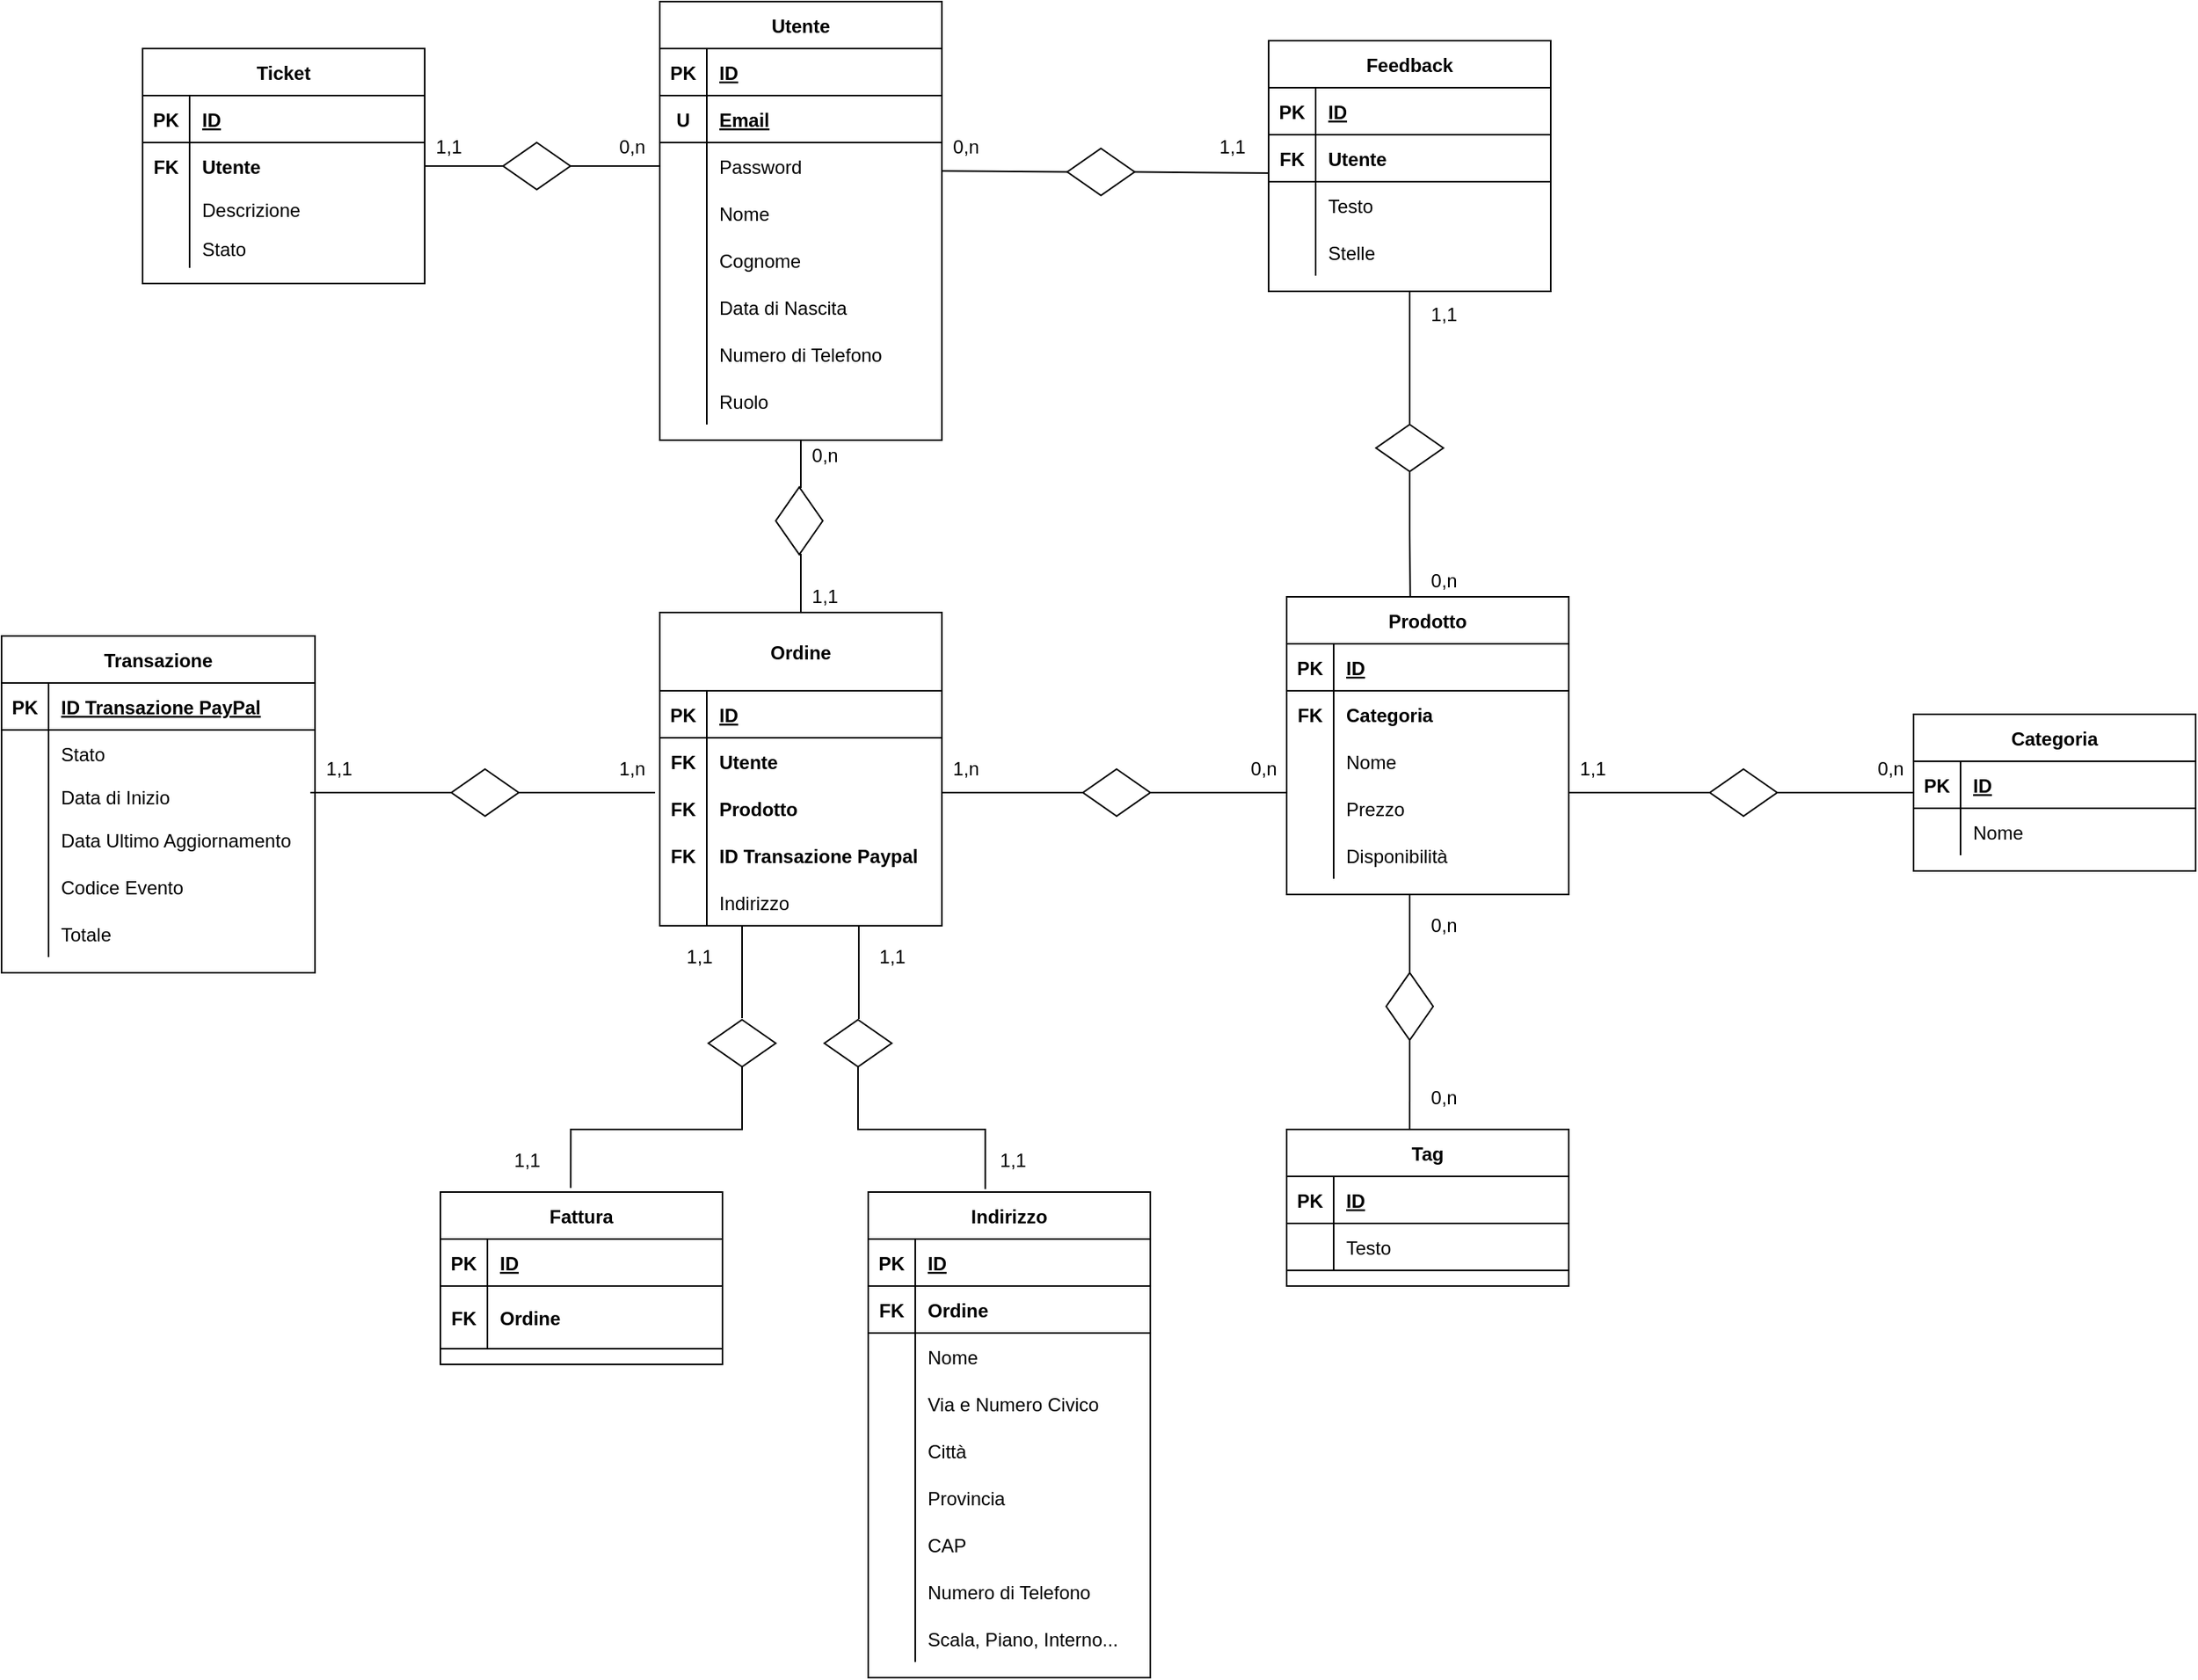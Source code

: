 <mxfile version="13.10.4" type="device"><diagram id="vzPRWonFVsMnM_7ubb4g" name="Page-1"><mxGraphModel dx="1221" dy="654" grid="1" gridSize="10" guides="1" tooltips="1" connect="1" arrows="1" fold="1" page="1" pageScale="1" pageWidth="2339" pageHeight="3300" math="0" shadow="0"><root><mxCell id="0"/><mxCell id="1" parent="0"/><mxCell id="x9i7531fwX0MDDBLcsnV-10" value="Utente" style="shape=table;startSize=30;container=1;collapsible=1;childLayout=tableLayout;fixedRows=1;rowLines=0;fontStyle=1;align=center;resizeLast=1;" vertex="1" parent="1"><mxGeometry x="830" y="40" width="180" height="280" as="geometry"/></mxCell><mxCell id="x9i7531fwX0MDDBLcsnV-11" value="" style="shape=partialRectangle;collapsible=0;dropTarget=0;pointerEvents=0;fillColor=none;top=0;left=0;bottom=1;right=0;points=[[0,0.5],[1,0.5]];portConstraint=eastwest;" vertex="1" parent="x9i7531fwX0MDDBLcsnV-10"><mxGeometry y="30" width="180" height="30" as="geometry"/></mxCell><mxCell id="x9i7531fwX0MDDBLcsnV-12" value="PK" style="shape=partialRectangle;connectable=0;fillColor=none;top=0;left=0;bottom=0;right=0;fontStyle=1;overflow=hidden;" vertex="1" parent="x9i7531fwX0MDDBLcsnV-11"><mxGeometry width="30" height="30" as="geometry"/></mxCell><mxCell id="x9i7531fwX0MDDBLcsnV-13" value="ID" style="shape=partialRectangle;connectable=0;fillColor=none;top=0;left=0;bottom=0;right=0;align=left;spacingLeft=6;fontStyle=5;overflow=hidden;" vertex="1" parent="x9i7531fwX0MDDBLcsnV-11"><mxGeometry x="30" width="150" height="30" as="geometry"/></mxCell><mxCell id="x9i7531fwX0MDDBLcsnV-51" value="" style="shape=partialRectangle;collapsible=0;dropTarget=0;pointerEvents=0;fillColor=none;top=0;left=0;bottom=1;right=0;points=[[0,0.5],[1,0.5]];portConstraint=eastwest;" vertex="1" parent="x9i7531fwX0MDDBLcsnV-10"><mxGeometry y="60" width="180" height="30" as="geometry"/></mxCell><mxCell id="x9i7531fwX0MDDBLcsnV-52" value="U" style="shape=partialRectangle;connectable=0;fillColor=none;top=0;left=0;bottom=0;right=0;fontStyle=1;overflow=hidden;" vertex="1" parent="x9i7531fwX0MDDBLcsnV-51"><mxGeometry width="30" height="30" as="geometry"/></mxCell><mxCell id="x9i7531fwX0MDDBLcsnV-53" value="Email" style="shape=partialRectangle;connectable=0;fillColor=none;top=0;left=0;bottom=0;right=0;align=left;spacingLeft=6;fontStyle=5;overflow=hidden;" vertex="1" parent="x9i7531fwX0MDDBLcsnV-51"><mxGeometry x="30" width="150" height="30" as="geometry"/></mxCell><mxCell id="x9i7531fwX0MDDBLcsnV-14" value="" style="shape=partialRectangle;collapsible=0;dropTarget=0;pointerEvents=0;fillColor=none;top=0;left=0;bottom=0;right=0;points=[[0,0.5],[1,0.5]];portConstraint=eastwest;" vertex="1" parent="x9i7531fwX0MDDBLcsnV-10"><mxGeometry y="90" width="180" height="30" as="geometry"/></mxCell><mxCell id="x9i7531fwX0MDDBLcsnV-15" value="" style="shape=partialRectangle;connectable=0;fillColor=none;top=0;left=0;bottom=0;right=0;editable=1;overflow=hidden;" vertex="1" parent="x9i7531fwX0MDDBLcsnV-14"><mxGeometry width="30" height="30" as="geometry"/></mxCell><mxCell id="x9i7531fwX0MDDBLcsnV-16" value="Password" style="shape=partialRectangle;connectable=0;fillColor=none;top=0;left=0;bottom=0;right=0;align=left;spacingLeft=6;overflow=hidden;" vertex="1" parent="x9i7531fwX0MDDBLcsnV-14"><mxGeometry x="30" width="150" height="30" as="geometry"/></mxCell><mxCell id="x9i7531fwX0MDDBLcsnV-20" value="" style="shape=partialRectangle;collapsible=0;dropTarget=0;pointerEvents=0;fillColor=none;top=0;left=0;bottom=0;right=0;points=[[0,0.5],[1,0.5]];portConstraint=eastwest;" vertex="1" parent="x9i7531fwX0MDDBLcsnV-10"><mxGeometry y="120" width="180" height="30" as="geometry"/></mxCell><mxCell id="x9i7531fwX0MDDBLcsnV-21" value="" style="shape=partialRectangle;connectable=0;fillColor=none;top=0;left=0;bottom=0;right=0;editable=1;overflow=hidden;" vertex="1" parent="x9i7531fwX0MDDBLcsnV-20"><mxGeometry width="30" height="30" as="geometry"/></mxCell><mxCell id="x9i7531fwX0MDDBLcsnV-22" value="Nome" style="shape=partialRectangle;connectable=0;fillColor=none;top=0;left=0;bottom=0;right=0;align=left;spacingLeft=6;overflow=hidden;" vertex="1" parent="x9i7531fwX0MDDBLcsnV-20"><mxGeometry x="30" width="150" height="30" as="geometry"/></mxCell><mxCell id="x9i7531fwX0MDDBLcsnV-26" value="" style="shape=partialRectangle;collapsible=0;dropTarget=0;pointerEvents=0;fillColor=none;top=0;left=0;bottom=0;right=0;points=[[0,0.5],[1,0.5]];portConstraint=eastwest;" vertex="1" parent="x9i7531fwX0MDDBLcsnV-10"><mxGeometry y="150" width="180" height="30" as="geometry"/></mxCell><mxCell id="x9i7531fwX0MDDBLcsnV-27" value="" style="shape=partialRectangle;connectable=0;fillColor=none;top=0;left=0;bottom=0;right=0;editable=1;overflow=hidden;" vertex="1" parent="x9i7531fwX0MDDBLcsnV-26"><mxGeometry width="30" height="30" as="geometry"/></mxCell><mxCell id="x9i7531fwX0MDDBLcsnV-28" value="Cognome" style="shape=partialRectangle;connectable=0;fillColor=none;top=0;left=0;bottom=0;right=0;align=left;spacingLeft=6;overflow=hidden;" vertex="1" parent="x9i7531fwX0MDDBLcsnV-26"><mxGeometry x="30" width="150" height="30" as="geometry"/></mxCell><mxCell id="x9i7531fwX0MDDBLcsnV-29" value="" style="shape=partialRectangle;collapsible=0;dropTarget=0;pointerEvents=0;fillColor=none;top=0;left=0;bottom=0;right=0;points=[[0,0.5],[1,0.5]];portConstraint=eastwest;" vertex="1" parent="x9i7531fwX0MDDBLcsnV-10"><mxGeometry y="180" width="180" height="30" as="geometry"/></mxCell><mxCell id="x9i7531fwX0MDDBLcsnV-30" value="" style="shape=partialRectangle;connectable=0;fillColor=none;top=0;left=0;bottom=0;right=0;editable=1;overflow=hidden;" vertex="1" parent="x9i7531fwX0MDDBLcsnV-29"><mxGeometry width="30" height="30" as="geometry"/></mxCell><mxCell id="x9i7531fwX0MDDBLcsnV-31" value="Data di Nascita" style="shape=partialRectangle;connectable=0;fillColor=none;top=0;left=0;bottom=0;right=0;align=left;spacingLeft=6;overflow=hidden;" vertex="1" parent="x9i7531fwX0MDDBLcsnV-29"><mxGeometry x="30" width="150" height="30" as="geometry"/></mxCell><mxCell id="x9i7531fwX0MDDBLcsnV-32" value="" style="shape=partialRectangle;collapsible=0;dropTarget=0;pointerEvents=0;fillColor=none;top=0;left=0;bottom=0;right=0;points=[[0,0.5],[1,0.5]];portConstraint=eastwest;" vertex="1" parent="x9i7531fwX0MDDBLcsnV-10"><mxGeometry y="210" width="180" height="30" as="geometry"/></mxCell><mxCell id="x9i7531fwX0MDDBLcsnV-33" value="" style="shape=partialRectangle;connectable=0;fillColor=none;top=0;left=0;bottom=0;right=0;editable=1;overflow=hidden;" vertex="1" parent="x9i7531fwX0MDDBLcsnV-32"><mxGeometry width="30" height="30" as="geometry"/></mxCell><mxCell id="x9i7531fwX0MDDBLcsnV-34" value="Numero di Telefono" style="shape=partialRectangle;connectable=0;fillColor=none;top=0;left=0;bottom=0;right=0;align=left;spacingLeft=6;overflow=hidden;" vertex="1" parent="x9i7531fwX0MDDBLcsnV-32"><mxGeometry x="30" width="150" height="30" as="geometry"/></mxCell><mxCell id="x9i7531fwX0MDDBLcsnV-301" value="" style="shape=partialRectangle;collapsible=0;dropTarget=0;pointerEvents=0;fillColor=none;top=0;left=0;bottom=0;right=0;points=[[0,0.5],[1,0.5]];portConstraint=eastwest;" vertex="1" parent="x9i7531fwX0MDDBLcsnV-10"><mxGeometry y="240" width="180" height="30" as="geometry"/></mxCell><mxCell id="x9i7531fwX0MDDBLcsnV-302" value="" style="shape=partialRectangle;connectable=0;fillColor=none;top=0;left=0;bottom=0;right=0;editable=1;overflow=hidden;" vertex="1" parent="x9i7531fwX0MDDBLcsnV-301"><mxGeometry width="30" height="30" as="geometry"/></mxCell><mxCell id="x9i7531fwX0MDDBLcsnV-303" value="Ruolo" style="shape=partialRectangle;connectable=0;fillColor=none;top=0;left=0;bottom=0;right=0;align=left;spacingLeft=6;overflow=hidden;" vertex="1" parent="x9i7531fwX0MDDBLcsnV-301"><mxGeometry x="30" width="150" height="30" as="geometry"/></mxCell><mxCell id="x9i7531fwX0MDDBLcsnV-35" value="Indirizzo" style="shape=table;startSize=30;container=1;collapsible=1;childLayout=tableLayout;fixedRows=1;rowLines=0;fontStyle=1;align=center;resizeLast=1;" vertex="1" parent="1"><mxGeometry x="963" y="800" width="180" height="310" as="geometry"/></mxCell><mxCell id="x9i7531fwX0MDDBLcsnV-36" value="" style="shape=partialRectangle;collapsible=0;dropTarget=0;pointerEvents=0;fillColor=none;top=0;left=0;bottom=1;right=0;points=[[0,0.5],[1,0.5]];portConstraint=eastwest;" vertex="1" parent="x9i7531fwX0MDDBLcsnV-35"><mxGeometry y="30" width="180" height="30" as="geometry"/></mxCell><mxCell id="x9i7531fwX0MDDBLcsnV-37" value="PK" style="shape=partialRectangle;connectable=0;fillColor=none;top=0;left=0;bottom=0;right=0;fontStyle=1;overflow=hidden;" vertex="1" parent="x9i7531fwX0MDDBLcsnV-36"><mxGeometry width="30" height="30" as="geometry"/></mxCell><mxCell id="x9i7531fwX0MDDBLcsnV-38" value="ID" style="shape=partialRectangle;connectable=0;fillColor=none;top=0;left=0;bottom=0;right=0;align=left;spacingLeft=6;fontStyle=5;overflow=hidden;" vertex="1" parent="x9i7531fwX0MDDBLcsnV-36"><mxGeometry x="30" width="150" height="30" as="geometry"/></mxCell><mxCell id="x9i7531fwX0MDDBLcsnV-232" value="" style="shape=partialRectangle;collapsible=0;dropTarget=0;pointerEvents=0;fillColor=none;top=0;left=0;bottom=1;right=0;points=[[0,0.5],[1,0.5]];portConstraint=eastwest;" vertex="1" parent="x9i7531fwX0MDDBLcsnV-35"><mxGeometry y="60" width="180" height="30" as="geometry"/></mxCell><mxCell id="x9i7531fwX0MDDBLcsnV-233" value="FK" style="shape=partialRectangle;connectable=0;fillColor=none;top=0;left=0;bottom=0;right=0;fontStyle=1;overflow=hidden;" vertex="1" parent="x9i7531fwX0MDDBLcsnV-232"><mxGeometry width="30" height="30" as="geometry"/></mxCell><mxCell id="x9i7531fwX0MDDBLcsnV-234" value="Ordine" style="shape=partialRectangle;connectable=0;fillColor=none;top=0;left=0;bottom=0;right=0;align=left;spacingLeft=6;fontStyle=1;overflow=hidden;" vertex="1" parent="x9i7531fwX0MDDBLcsnV-232"><mxGeometry x="30" width="150" height="30" as="geometry"/></mxCell><mxCell id="x9i7531fwX0MDDBLcsnV-39" value="" style="shape=partialRectangle;collapsible=0;dropTarget=0;pointerEvents=0;fillColor=none;top=0;left=0;bottom=0;right=0;points=[[0,0.5],[1,0.5]];portConstraint=eastwest;" vertex="1" parent="x9i7531fwX0MDDBLcsnV-35"><mxGeometry y="90" width="180" height="30" as="geometry"/></mxCell><mxCell id="x9i7531fwX0MDDBLcsnV-40" value="" style="shape=partialRectangle;connectable=0;fillColor=none;top=0;left=0;bottom=0;right=0;editable=1;overflow=hidden;" vertex="1" parent="x9i7531fwX0MDDBLcsnV-39"><mxGeometry width="30" height="30" as="geometry"/></mxCell><mxCell id="x9i7531fwX0MDDBLcsnV-41" value="Nome" style="shape=partialRectangle;connectable=0;fillColor=none;top=0;left=0;bottom=0;right=0;align=left;spacingLeft=6;overflow=hidden;" vertex="1" parent="x9i7531fwX0MDDBLcsnV-39"><mxGeometry x="30" width="150" height="30" as="geometry"/></mxCell><mxCell id="x9i7531fwX0MDDBLcsnV-42" value="" style="shape=partialRectangle;collapsible=0;dropTarget=0;pointerEvents=0;fillColor=none;top=0;left=0;bottom=0;right=0;points=[[0,0.5],[1,0.5]];portConstraint=eastwest;" vertex="1" parent="x9i7531fwX0MDDBLcsnV-35"><mxGeometry y="120" width="180" height="30" as="geometry"/></mxCell><mxCell id="x9i7531fwX0MDDBLcsnV-43" value="" style="shape=partialRectangle;connectable=0;fillColor=none;top=0;left=0;bottom=0;right=0;editable=1;overflow=hidden;" vertex="1" parent="x9i7531fwX0MDDBLcsnV-42"><mxGeometry width="30" height="30" as="geometry"/></mxCell><mxCell id="x9i7531fwX0MDDBLcsnV-44" value="Via e Numero Civico" style="shape=partialRectangle;connectable=0;fillColor=none;top=0;left=0;bottom=0;right=0;align=left;spacingLeft=6;overflow=hidden;" vertex="1" parent="x9i7531fwX0MDDBLcsnV-42"><mxGeometry x="30" width="150" height="30" as="geometry"/></mxCell><mxCell id="x9i7531fwX0MDDBLcsnV-45" value="" style="shape=partialRectangle;collapsible=0;dropTarget=0;pointerEvents=0;fillColor=none;top=0;left=0;bottom=0;right=0;points=[[0,0.5],[1,0.5]];portConstraint=eastwest;" vertex="1" parent="x9i7531fwX0MDDBLcsnV-35"><mxGeometry y="150" width="180" height="30" as="geometry"/></mxCell><mxCell id="x9i7531fwX0MDDBLcsnV-46" value="" style="shape=partialRectangle;connectable=0;fillColor=none;top=0;left=0;bottom=0;right=0;editable=1;overflow=hidden;" vertex="1" parent="x9i7531fwX0MDDBLcsnV-45"><mxGeometry width="30" height="30" as="geometry"/></mxCell><mxCell id="x9i7531fwX0MDDBLcsnV-47" value="Città" style="shape=partialRectangle;connectable=0;fillColor=none;top=0;left=0;bottom=0;right=0;align=left;spacingLeft=6;overflow=hidden;" vertex="1" parent="x9i7531fwX0MDDBLcsnV-45"><mxGeometry x="30" width="150" height="30" as="geometry"/></mxCell><mxCell id="x9i7531fwX0MDDBLcsnV-54" value="" style="shape=partialRectangle;collapsible=0;dropTarget=0;pointerEvents=0;fillColor=none;top=0;left=0;bottom=0;right=0;points=[[0,0.5],[1,0.5]];portConstraint=eastwest;" vertex="1" parent="x9i7531fwX0MDDBLcsnV-35"><mxGeometry y="180" width="180" height="30" as="geometry"/></mxCell><mxCell id="x9i7531fwX0MDDBLcsnV-55" value="" style="shape=partialRectangle;connectable=0;fillColor=none;top=0;left=0;bottom=0;right=0;editable=1;overflow=hidden;" vertex="1" parent="x9i7531fwX0MDDBLcsnV-54"><mxGeometry width="30" height="30" as="geometry"/></mxCell><mxCell id="x9i7531fwX0MDDBLcsnV-56" value="Provincia" style="shape=partialRectangle;connectable=0;fillColor=none;top=0;left=0;bottom=0;right=0;align=left;spacingLeft=6;overflow=hidden;" vertex="1" parent="x9i7531fwX0MDDBLcsnV-54"><mxGeometry x="30" width="150" height="30" as="geometry"/></mxCell><mxCell id="x9i7531fwX0MDDBLcsnV-57" value="" style="shape=partialRectangle;collapsible=0;dropTarget=0;pointerEvents=0;fillColor=none;top=0;left=0;bottom=0;right=0;points=[[0,0.5],[1,0.5]];portConstraint=eastwest;" vertex="1" parent="x9i7531fwX0MDDBLcsnV-35"><mxGeometry y="210" width="180" height="30" as="geometry"/></mxCell><mxCell id="x9i7531fwX0MDDBLcsnV-58" value="" style="shape=partialRectangle;connectable=0;fillColor=none;top=0;left=0;bottom=0;right=0;editable=1;overflow=hidden;" vertex="1" parent="x9i7531fwX0MDDBLcsnV-57"><mxGeometry width="30" height="30" as="geometry"/></mxCell><mxCell id="x9i7531fwX0MDDBLcsnV-59" value="CAP" style="shape=partialRectangle;connectable=0;fillColor=none;top=0;left=0;bottom=0;right=0;align=left;spacingLeft=6;overflow=hidden;" vertex="1" parent="x9i7531fwX0MDDBLcsnV-57"><mxGeometry x="30" width="150" height="30" as="geometry"/></mxCell><mxCell id="x9i7531fwX0MDDBLcsnV-60" value="" style="shape=partialRectangle;collapsible=0;dropTarget=0;pointerEvents=0;fillColor=none;top=0;left=0;bottom=0;right=0;points=[[0,0.5],[1,0.5]];portConstraint=eastwest;" vertex="1" parent="x9i7531fwX0MDDBLcsnV-35"><mxGeometry y="240" width="180" height="30" as="geometry"/></mxCell><mxCell id="x9i7531fwX0MDDBLcsnV-61" value="" style="shape=partialRectangle;connectable=0;fillColor=none;top=0;left=0;bottom=0;right=0;editable=1;overflow=hidden;" vertex="1" parent="x9i7531fwX0MDDBLcsnV-60"><mxGeometry width="30" height="30" as="geometry"/></mxCell><mxCell id="x9i7531fwX0MDDBLcsnV-62" value="Numero di Telefono" style="shape=partialRectangle;connectable=0;fillColor=none;top=0;left=0;bottom=0;right=0;align=left;spacingLeft=6;overflow=hidden;" vertex="1" parent="x9i7531fwX0MDDBLcsnV-60"><mxGeometry x="30" width="150" height="30" as="geometry"/></mxCell><mxCell id="x9i7531fwX0MDDBLcsnV-63" value="" style="shape=partialRectangle;collapsible=0;dropTarget=0;pointerEvents=0;fillColor=none;top=0;left=0;bottom=0;right=0;points=[[0,0.5],[1,0.5]];portConstraint=eastwest;" vertex="1" parent="x9i7531fwX0MDDBLcsnV-35"><mxGeometry y="270" width="180" height="30" as="geometry"/></mxCell><mxCell id="x9i7531fwX0MDDBLcsnV-64" value="" style="shape=partialRectangle;connectable=0;fillColor=none;top=0;left=0;bottom=0;right=0;editable=1;overflow=hidden;" vertex="1" parent="x9i7531fwX0MDDBLcsnV-63"><mxGeometry width="30" height="30" as="geometry"/></mxCell><mxCell id="x9i7531fwX0MDDBLcsnV-65" value="Scala, Piano, Interno..." style="shape=partialRectangle;connectable=0;fillColor=none;top=0;left=0;bottom=0;right=0;align=left;spacingLeft=6;overflow=hidden;" vertex="1" parent="x9i7531fwX0MDDBLcsnV-63"><mxGeometry x="30" width="150" height="30" as="geometry"/></mxCell><mxCell id="x9i7531fwX0MDDBLcsnV-69" value="Ordine" style="shape=table;startSize=50;container=1;collapsible=1;childLayout=tableLayout;fixedRows=1;rowLines=0;fontStyle=1;align=center;resizeLast=1;" vertex="1" parent="1"><mxGeometry x="830" y="430" width="180" height="200" as="geometry"/></mxCell><mxCell id="x9i7531fwX0MDDBLcsnV-70" value="" style="shape=partialRectangle;collapsible=0;dropTarget=0;pointerEvents=0;fillColor=none;top=0;left=0;bottom=1;right=0;points=[[0,0.5],[1,0.5]];portConstraint=eastwest;" vertex="1" parent="x9i7531fwX0MDDBLcsnV-69"><mxGeometry y="50" width="180" height="30" as="geometry"/></mxCell><mxCell id="x9i7531fwX0MDDBLcsnV-71" value="PK" style="shape=partialRectangle;connectable=0;fillColor=none;top=0;left=0;bottom=0;right=0;fontStyle=1;overflow=hidden;" vertex="1" parent="x9i7531fwX0MDDBLcsnV-70"><mxGeometry width="30" height="30" as="geometry"/></mxCell><mxCell id="x9i7531fwX0MDDBLcsnV-72" value="ID" style="shape=partialRectangle;connectable=0;fillColor=none;top=0;left=0;bottom=0;right=0;align=left;spacingLeft=6;fontStyle=5;overflow=hidden;" vertex="1" parent="x9i7531fwX0MDDBLcsnV-70"><mxGeometry x="30" width="150" height="30" as="geometry"/></mxCell><mxCell id="x9i7531fwX0MDDBLcsnV-76" value="" style="shape=partialRectangle;collapsible=0;dropTarget=0;pointerEvents=0;fillColor=none;top=0;left=0;bottom=0;right=0;points=[[0,0.5],[1,0.5]];portConstraint=eastwest;" vertex="1" parent="x9i7531fwX0MDDBLcsnV-69"><mxGeometry y="80" width="180" height="30" as="geometry"/></mxCell><mxCell id="x9i7531fwX0MDDBLcsnV-77" value="FK" style="shape=partialRectangle;connectable=0;fillColor=none;top=0;left=0;bottom=0;right=0;editable=1;overflow=hidden;fontStyle=1" vertex="1" parent="x9i7531fwX0MDDBLcsnV-76"><mxGeometry width="30" height="30" as="geometry"/></mxCell><mxCell id="x9i7531fwX0MDDBLcsnV-78" value="Utente" style="shape=partialRectangle;connectable=0;fillColor=none;top=0;left=0;bottom=0;right=0;align=left;spacingLeft=6;overflow=hidden;fontStyle=1" vertex="1" parent="x9i7531fwX0MDDBLcsnV-76"><mxGeometry x="30" width="150" height="30" as="geometry"/></mxCell><mxCell id="x9i7531fwX0MDDBLcsnV-79" value="" style="shape=partialRectangle;collapsible=0;dropTarget=0;pointerEvents=0;fillColor=none;top=0;left=0;bottom=0;right=0;points=[[0,0.5],[1,0.5]];portConstraint=eastwest;" vertex="1" parent="x9i7531fwX0MDDBLcsnV-69"><mxGeometry y="110" width="180" height="30" as="geometry"/></mxCell><mxCell id="x9i7531fwX0MDDBLcsnV-80" value="FK" style="shape=partialRectangle;connectable=0;fillColor=none;top=0;left=0;bottom=0;right=0;editable=1;overflow=hidden;fontStyle=1" vertex="1" parent="x9i7531fwX0MDDBLcsnV-79"><mxGeometry width="30" height="30" as="geometry"/></mxCell><mxCell id="x9i7531fwX0MDDBLcsnV-81" value="Prodotto" style="shape=partialRectangle;connectable=0;fillColor=none;top=0;left=0;bottom=0;right=0;align=left;spacingLeft=6;overflow=hidden;fontStyle=1" vertex="1" parent="x9i7531fwX0MDDBLcsnV-79"><mxGeometry x="30" width="150" height="30" as="geometry"/></mxCell><mxCell id="x9i7531fwX0MDDBLcsnV-117" value="" style="shape=partialRectangle;collapsible=0;dropTarget=0;pointerEvents=0;fillColor=none;top=0;left=0;bottom=0;right=0;points=[[0,0.5],[1,0.5]];portConstraint=eastwest;" vertex="1" parent="x9i7531fwX0MDDBLcsnV-69"><mxGeometry y="140" width="180" height="30" as="geometry"/></mxCell><mxCell id="x9i7531fwX0MDDBLcsnV-118" value="FK" style="shape=partialRectangle;connectable=0;fillColor=none;top=0;left=0;bottom=0;right=0;editable=1;overflow=hidden;fontStyle=1" vertex="1" parent="x9i7531fwX0MDDBLcsnV-117"><mxGeometry width="30" height="30" as="geometry"/></mxCell><mxCell id="x9i7531fwX0MDDBLcsnV-119" value="ID Transazione Paypal" style="shape=partialRectangle;connectable=0;fillColor=none;top=0;left=0;bottom=0;right=0;align=left;spacingLeft=6;overflow=hidden;fontStyle=1" vertex="1" parent="x9i7531fwX0MDDBLcsnV-117"><mxGeometry x="30" width="150" height="30" as="geometry"/></mxCell><mxCell id="x9i7531fwX0MDDBLcsnV-261" style="shape=partialRectangle;collapsible=0;dropTarget=0;pointerEvents=0;fillColor=none;top=0;left=0;bottom=0;right=0;points=[[0,0.5],[1,0.5]];portConstraint=eastwest;" vertex="1" parent="x9i7531fwX0MDDBLcsnV-69"><mxGeometry y="170" width="180" height="30" as="geometry"/></mxCell><mxCell id="x9i7531fwX0MDDBLcsnV-262" style="shape=partialRectangle;connectable=0;fillColor=none;top=0;left=0;bottom=0;right=0;editable=1;overflow=hidden;" vertex="1" parent="x9i7531fwX0MDDBLcsnV-261"><mxGeometry width="30" height="30" as="geometry"/></mxCell><mxCell id="x9i7531fwX0MDDBLcsnV-263" value="Indirizzo" style="shape=partialRectangle;connectable=0;fillColor=none;top=0;left=0;bottom=0;right=0;align=left;spacingLeft=6;overflow=hidden;" vertex="1" parent="x9i7531fwX0MDDBLcsnV-261"><mxGeometry x="30" width="150" height="30" as="geometry"/></mxCell><mxCell id="x9i7531fwX0MDDBLcsnV-95" value="Prodotto" style="shape=table;startSize=30;container=1;collapsible=1;childLayout=tableLayout;fixedRows=1;rowLines=0;fontStyle=1;align=center;resizeLast=1;" vertex="1" parent="1"><mxGeometry x="1230" y="420" width="180" height="190" as="geometry"/></mxCell><mxCell id="x9i7531fwX0MDDBLcsnV-96" value="" style="shape=partialRectangle;collapsible=0;dropTarget=0;pointerEvents=0;fillColor=none;top=0;left=0;bottom=1;right=0;points=[[0,0.5],[1,0.5]];portConstraint=eastwest;" vertex="1" parent="x9i7531fwX0MDDBLcsnV-95"><mxGeometry y="30" width="180" height="30" as="geometry"/></mxCell><mxCell id="x9i7531fwX0MDDBLcsnV-97" value="PK" style="shape=partialRectangle;connectable=0;fillColor=none;top=0;left=0;bottom=0;right=0;fontStyle=1;overflow=hidden;" vertex="1" parent="x9i7531fwX0MDDBLcsnV-96"><mxGeometry width="30" height="30" as="geometry"/></mxCell><mxCell id="x9i7531fwX0MDDBLcsnV-98" value="ID" style="shape=partialRectangle;connectable=0;fillColor=none;top=0;left=0;bottom=0;right=0;align=left;spacingLeft=6;fontStyle=5;overflow=hidden;" vertex="1" parent="x9i7531fwX0MDDBLcsnV-96"><mxGeometry x="30" width="150" height="30" as="geometry"/></mxCell><mxCell id="x9i7531fwX0MDDBLcsnV-99" value="" style="shape=partialRectangle;collapsible=0;dropTarget=0;pointerEvents=0;fillColor=none;top=0;left=0;bottom=0;right=0;points=[[0,0.5],[1,0.5]];portConstraint=eastwest;" vertex="1" parent="x9i7531fwX0MDDBLcsnV-95"><mxGeometry y="60" width="180" height="30" as="geometry"/></mxCell><mxCell id="x9i7531fwX0MDDBLcsnV-100" value="FK" style="shape=partialRectangle;connectable=0;fillColor=none;top=0;left=0;bottom=0;right=0;editable=1;overflow=hidden;fontStyle=1" vertex="1" parent="x9i7531fwX0MDDBLcsnV-99"><mxGeometry width="30" height="30" as="geometry"/></mxCell><mxCell id="x9i7531fwX0MDDBLcsnV-101" value="Categoria" style="shape=partialRectangle;connectable=0;fillColor=none;top=0;left=0;bottom=0;right=0;align=left;spacingLeft=6;overflow=hidden;fontStyle=1" vertex="1" parent="x9i7531fwX0MDDBLcsnV-99"><mxGeometry x="30" width="150" height="30" as="geometry"/></mxCell><mxCell id="x9i7531fwX0MDDBLcsnV-102" value="" style="shape=partialRectangle;collapsible=0;dropTarget=0;pointerEvents=0;fillColor=none;top=0;left=0;bottom=0;right=0;points=[[0,0.5],[1,0.5]];portConstraint=eastwest;" vertex="1" parent="x9i7531fwX0MDDBLcsnV-95"><mxGeometry y="90" width="180" height="30" as="geometry"/></mxCell><mxCell id="x9i7531fwX0MDDBLcsnV-103" value="" style="shape=partialRectangle;connectable=0;fillColor=none;top=0;left=0;bottom=0;right=0;editable=1;overflow=hidden;" vertex="1" parent="x9i7531fwX0MDDBLcsnV-102"><mxGeometry width="30" height="30" as="geometry"/></mxCell><mxCell id="x9i7531fwX0MDDBLcsnV-104" value="Nome" style="shape=partialRectangle;connectable=0;fillColor=none;top=0;left=0;bottom=0;right=0;align=left;spacingLeft=6;overflow=hidden;" vertex="1" parent="x9i7531fwX0MDDBLcsnV-102"><mxGeometry x="30" width="150" height="30" as="geometry"/></mxCell><mxCell id="x9i7531fwX0MDDBLcsnV-105" value="" style="shape=partialRectangle;collapsible=0;dropTarget=0;pointerEvents=0;fillColor=none;top=0;left=0;bottom=0;right=0;points=[[0,0.5],[1,0.5]];portConstraint=eastwest;" vertex="1" parent="x9i7531fwX0MDDBLcsnV-95"><mxGeometry y="120" width="180" height="30" as="geometry"/></mxCell><mxCell id="x9i7531fwX0MDDBLcsnV-106" value="" style="shape=partialRectangle;connectable=0;fillColor=none;top=0;left=0;bottom=0;right=0;editable=1;overflow=hidden;" vertex="1" parent="x9i7531fwX0MDDBLcsnV-105"><mxGeometry width="30" height="30" as="geometry"/></mxCell><mxCell id="x9i7531fwX0MDDBLcsnV-107" value="Prezzo" style="shape=partialRectangle;connectable=0;fillColor=none;top=0;left=0;bottom=0;right=0;align=left;spacingLeft=6;overflow=hidden;" vertex="1" parent="x9i7531fwX0MDDBLcsnV-105"><mxGeometry x="30" width="150" height="30" as="geometry"/></mxCell><mxCell id="x9i7531fwX0MDDBLcsnV-123" value="" style="shape=partialRectangle;collapsible=0;dropTarget=0;pointerEvents=0;fillColor=none;top=0;left=0;bottom=0;right=0;points=[[0,0.5],[1,0.5]];portConstraint=eastwest;" vertex="1" parent="x9i7531fwX0MDDBLcsnV-95"><mxGeometry y="150" width="180" height="30" as="geometry"/></mxCell><mxCell id="x9i7531fwX0MDDBLcsnV-124" value="" style="shape=partialRectangle;connectable=0;fillColor=none;top=0;left=0;bottom=0;right=0;editable=1;overflow=hidden;" vertex="1" parent="x9i7531fwX0MDDBLcsnV-123"><mxGeometry width="30" height="30" as="geometry"/></mxCell><mxCell id="x9i7531fwX0MDDBLcsnV-125" value="Disponibilità" style="shape=partialRectangle;connectable=0;fillColor=none;top=0;left=0;bottom=0;right=0;align=left;spacingLeft=6;overflow=hidden;" vertex="1" parent="x9i7531fwX0MDDBLcsnV-123"><mxGeometry x="30" width="150" height="30" as="geometry"/></mxCell><mxCell id="x9i7531fwX0MDDBLcsnV-129" style="edgeStyle=orthogonalEdgeStyle;orthogonalLoop=1;jettySize=auto;html=1;entryX=0;entryY=0.167;entryDx=0;entryDy=0;entryPerimeter=0;rounded=0;startArrow=none;startFill=0;endArrow=none;endFill=0;" edge="1" parent="1" source="x9i7531fwX0MDDBLcsnV-128" target="x9i7531fwX0MDDBLcsnV-105"><mxGeometry relative="1" as="geometry"><Array as="points"><mxPoint x="1190" y="545"/><mxPoint x="1190" y="545"/></Array></mxGeometry></mxCell><mxCell id="x9i7531fwX0MDDBLcsnV-131" style="edgeStyle=orthogonalEdgeStyle;rounded=0;sketch=0;orthogonalLoop=1;jettySize=auto;html=1;entryX=1;entryY=0.167;entryDx=0;entryDy=0;entryPerimeter=0;startArrow=none;startFill=0;endArrow=none;endFill=0;strokeColor=#000000;" edge="1" parent="1" source="x9i7531fwX0MDDBLcsnV-128" target="x9i7531fwX0MDDBLcsnV-79"><mxGeometry relative="1" as="geometry"/></mxCell><mxCell id="x9i7531fwX0MDDBLcsnV-128" value="" style="shape=rhombus;perimeter=rhombusPerimeter;whiteSpace=wrap;html=1;align=center;" vertex="1" parent="1"><mxGeometry x="1100" y="530" width="43" height="30" as="geometry"/></mxCell><mxCell id="x9i7531fwX0MDDBLcsnV-133" value="1,n" style="text;html=1;align=center;verticalAlign=middle;resizable=0;points=[];autosize=1;" vertex="1" parent="1"><mxGeometry x="1010" y="520" width="30" height="20" as="geometry"/></mxCell><mxCell id="x9i7531fwX0MDDBLcsnV-134" value="0,n" style="text;html=1;align=center;verticalAlign=middle;resizable=0;points=[];autosize=1;" vertex="1" parent="1"><mxGeometry x="1200" y="520" width="30" height="20" as="geometry"/></mxCell><mxCell id="x9i7531fwX0MDDBLcsnV-231" style="edgeStyle=orthogonalEdgeStyle;rounded=0;sketch=0;orthogonalLoop=1;jettySize=auto;html=1;exitX=0.5;exitY=1;exitDx=0;exitDy=0;entryX=0.415;entryY=-0.006;entryDx=0;entryDy=0;entryPerimeter=0;startArrow=none;startFill=0;endArrow=none;endFill=0;strokeColor=#000000;" edge="1" parent="1" source="x9i7531fwX0MDDBLcsnV-136" target="x9i7531fwX0MDDBLcsnV-35"><mxGeometry relative="1" as="geometry"/></mxCell><mxCell id="x9i7531fwX0MDDBLcsnV-136" value="" style="shape=rhombus;perimeter=rhombusPerimeter;whiteSpace=wrap;html=1;align=center;direction=east;" vertex="1" parent="1"><mxGeometry x="935" y="690" width="43" height="30" as="geometry"/></mxCell><mxCell id="x9i7531fwX0MDDBLcsnV-137" value="1,1" style="text;html=1;align=center;verticalAlign=middle;resizable=0;points=[];autosize=1;direction=east;" vertex="1" parent="1"><mxGeometry x="963" y="640" width="30" height="20" as="geometry"/></mxCell><mxCell id="x9i7531fwX0MDDBLcsnV-138" value="1,1" style="text;html=1;align=center;verticalAlign=middle;resizable=0;points=[];autosize=1;direction=east;" vertex="1" parent="1"><mxGeometry x="1040" y="770" width="30" height="20" as="geometry"/></mxCell><mxCell id="x9i7531fwX0MDDBLcsnV-142" value="Transazione" style="shape=table;startSize=30;container=1;collapsible=1;childLayout=tableLayout;fixedRows=1;rowLines=0;fontStyle=1;align=center;resizeLast=1;rounded=0;sketch=0;" vertex="1" parent="1"><mxGeometry x="410" y="445" width="200" height="215" as="geometry"/></mxCell><mxCell id="x9i7531fwX0MDDBLcsnV-143" value="" style="shape=partialRectangle;collapsible=0;dropTarget=0;pointerEvents=0;fillColor=none;top=0;left=0;bottom=1;right=0;points=[[0,0.5],[1,0.5]];portConstraint=eastwest;" vertex="1" parent="x9i7531fwX0MDDBLcsnV-142"><mxGeometry y="30" width="200" height="30" as="geometry"/></mxCell><mxCell id="x9i7531fwX0MDDBLcsnV-144" value="PK" style="shape=partialRectangle;connectable=0;fillColor=none;top=0;left=0;bottom=0;right=0;fontStyle=1;overflow=hidden;" vertex="1" parent="x9i7531fwX0MDDBLcsnV-143"><mxGeometry width="30" height="30" as="geometry"/></mxCell><mxCell id="x9i7531fwX0MDDBLcsnV-145" value="ID Transazione PayPal" style="shape=partialRectangle;connectable=0;fillColor=none;top=0;left=0;bottom=0;right=0;align=left;spacingLeft=6;fontStyle=5;overflow=hidden;" vertex="1" parent="x9i7531fwX0MDDBLcsnV-143"><mxGeometry x="30" width="170" height="30" as="geometry"/></mxCell><mxCell id="x9i7531fwX0MDDBLcsnV-146" value="" style="shape=partialRectangle;collapsible=0;dropTarget=0;pointerEvents=0;fillColor=none;top=0;left=0;bottom=0;right=0;points=[[0,0.5],[1,0.5]];portConstraint=eastwest;" vertex="1" parent="x9i7531fwX0MDDBLcsnV-142"><mxGeometry y="60" width="200" height="30" as="geometry"/></mxCell><mxCell id="x9i7531fwX0MDDBLcsnV-147" value="" style="shape=partialRectangle;connectable=0;fillColor=none;top=0;left=0;bottom=0;right=0;editable=1;overflow=hidden;" vertex="1" parent="x9i7531fwX0MDDBLcsnV-146"><mxGeometry width="30" height="30" as="geometry"/></mxCell><mxCell id="x9i7531fwX0MDDBLcsnV-148" value="Stato" style="shape=partialRectangle;connectable=0;fillColor=none;top=0;left=0;bottom=0;right=0;align=left;spacingLeft=6;overflow=hidden;" vertex="1" parent="x9i7531fwX0MDDBLcsnV-146"><mxGeometry x="30" width="170" height="30" as="geometry"/></mxCell><mxCell id="x9i7531fwX0MDDBLcsnV-149" value="" style="shape=partialRectangle;collapsible=0;dropTarget=0;pointerEvents=0;fillColor=none;top=0;left=0;bottom=0;right=0;points=[[0,0.5],[1,0.5]];portConstraint=eastwest;" vertex="1" parent="x9i7531fwX0MDDBLcsnV-142"><mxGeometry y="90" width="200" height="25" as="geometry"/></mxCell><mxCell id="x9i7531fwX0MDDBLcsnV-150" value="" style="shape=partialRectangle;connectable=0;fillColor=none;top=0;left=0;bottom=0;right=0;editable=1;overflow=hidden;" vertex="1" parent="x9i7531fwX0MDDBLcsnV-149"><mxGeometry width="30" height="25" as="geometry"/></mxCell><mxCell id="x9i7531fwX0MDDBLcsnV-151" value="Data di Inizio" style="shape=partialRectangle;connectable=0;fillColor=none;top=0;left=0;bottom=0;right=0;align=left;spacingLeft=6;overflow=hidden;" vertex="1" parent="x9i7531fwX0MDDBLcsnV-149"><mxGeometry x="30" width="170" height="25" as="geometry"/></mxCell><mxCell id="x9i7531fwX0MDDBLcsnV-158" value="" style="shape=partialRectangle;collapsible=0;dropTarget=0;pointerEvents=0;fillColor=none;top=0;left=0;bottom=0;right=0;points=[[0,0.5],[1,0.5]];portConstraint=eastwest;" vertex="1" parent="x9i7531fwX0MDDBLcsnV-142"><mxGeometry y="115" width="200" height="30" as="geometry"/></mxCell><mxCell id="x9i7531fwX0MDDBLcsnV-159" value="" style="shape=partialRectangle;connectable=0;fillColor=none;top=0;left=0;bottom=0;right=0;editable=1;overflow=hidden;" vertex="1" parent="x9i7531fwX0MDDBLcsnV-158"><mxGeometry width="30" height="30" as="geometry"/></mxCell><mxCell id="x9i7531fwX0MDDBLcsnV-160" value="Data Ultimo Aggiornamento" style="shape=partialRectangle;connectable=0;fillColor=none;top=0;left=0;bottom=0;right=0;align=left;spacingLeft=6;overflow=hidden;" vertex="1" parent="x9i7531fwX0MDDBLcsnV-158"><mxGeometry x="30" width="170" height="30" as="geometry"/></mxCell><mxCell id="x9i7531fwX0MDDBLcsnV-161" value="" style="shape=partialRectangle;collapsible=0;dropTarget=0;pointerEvents=0;fillColor=none;top=0;left=0;bottom=0;right=0;points=[[0,0.5],[1,0.5]];portConstraint=eastwest;" vertex="1" parent="x9i7531fwX0MDDBLcsnV-142"><mxGeometry y="145" width="200" height="30" as="geometry"/></mxCell><mxCell id="x9i7531fwX0MDDBLcsnV-162" value="" style="shape=partialRectangle;connectable=0;fillColor=none;top=0;left=0;bottom=0;right=0;editable=1;overflow=hidden;" vertex="1" parent="x9i7531fwX0MDDBLcsnV-161"><mxGeometry width="30" height="30" as="geometry"/></mxCell><mxCell id="x9i7531fwX0MDDBLcsnV-163" value="Codice Evento" style="shape=partialRectangle;connectable=0;fillColor=none;top=0;left=0;bottom=0;right=0;align=left;spacingLeft=6;overflow=hidden;" vertex="1" parent="x9i7531fwX0MDDBLcsnV-161"><mxGeometry x="30" width="170" height="30" as="geometry"/></mxCell><mxCell id="x9i7531fwX0MDDBLcsnV-164" value="" style="shape=partialRectangle;collapsible=0;dropTarget=0;pointerEvents=0;fillColor=none;top=0;left=0;bottom=0;right=0;points=[[0,0.5],[1,0.5]];portConstraint=eastwest;" vertex="1" parent="x9i7531fwX0MDDBLcsnV-142"><mxGeometry y="175" width="200" height="30" as="geometry"/></mxCell><mxCell id="x9i7531fwX0MDDBLcsnV-165" value="" style="shape=partialRectangle;connectable=0;fillColor=none;top=0;left=0;bottom=0;right=0;editable=1;overflow=hidden;" vertex="1" parent="x9i7531fwX0MDDBLcsnV-164"><mxGeometry width="30" height="30" as="geometry"/></mxCell><mxCell id="x9i7531fwX0MDDBLcsnV-166" value="Totale" style="shape=partialRectangle;connectable=0;fillColor=none;top=0;left=0;bottom=0;right=0;align=left;spacingLeft=6;overflow=hidden;" vertex="1" parent="x9i7531fwX0MDDBLcsnV-164"><mxGeometry x="30" width="170" height="30" as="geometry"/></mxCell><mxCell id="x9i7531fwX0MDDBLcsnV-167" value="" style="shape=rhombus;perimeter=rhombusPerimeter;whiteSpace=wrap;html=1;align=center;" vertex="1" parent="1"><mxGeometry x="697" y="530" width="43" height="30" as="geometry"/></mxCell><mxCell id="x9i7531fwX0MDDBLcsnV-168" style="edgeStyle=orthogonalEdgeStyle;rounded=0;sketch=0;orthogonalLoop=1;jettySize=auto;html=1;entryX=1;entryY=0.167;entryDx=0;entryDy=0;entryPerimeter=0;startArrow=none;startFill=0;endArrow=none;endFill=0;strokeColor=#000000;" edge="1" source="x9i7531fwX0MDDBLcsnV-167" parent="1"><mxGeometry relative="1" as="geometry"><mxPoint x="607" y="545.01" as="targetPoint"/></mxGeometry></mxCell><mxCell id="x9i7531fwX0MDDBLcsnV-169" style="edgeStyle=orthogonalEdgeStyle;orthogonalLoop=1;jettySize=auto;html=1;entryX=0;entryY=0.167;entryDx=0;entryDy=0;entryPerimeter=0;rounded=0;startArrow=none;startFill=0;endArrow=none;endFill=0;" edge="1" source="x9i7531fwX0MDDBLcsnV-167" parent="1"><mxGeometry relative="1" as="geometry"><mxPoint x="827" y="545.01" as="targetPoint"/><Array as="points"><mxPoint x="787" y="545"/><mxPoint x="787" y="545"/></Array></mxGeometry></mxCell><mxCell id="x9i7531fwX0MDDBLcsnV-170" value="1,n" style="text;html=1;align=center;verticalAlign=middle;resizable=0;points=[];autosize=1;" vertex="1" parent="1"><mxGeometry x="797" y="520" width="30" height="20" as="geometry"/></mxCell><mxCell id="x9i7531fwX0MDDBLcsnV-171" value="1,1" style="text;html=1;align=center;verticalAlign=middle;resizable=0;points=[];autosize=1;" vertex="1" parent="1"><mxGeometry x="610" y="520" width="30" height="20" as="geometry"/></mxCell><mxCell id="x9i7531fwX0MDDBLcsnV-173" style="edgeStyle=orthogonalEdgeStyle;rounded=0;sketch=0;orthogonalLoop=1;jettySize=auto;html=1;exitX=0;exitY=0.5;exitDx=0;exitDy=0;entryX=0.5;entryY=1;entryDx=0;entryDy=0;startArrow=none;startFill=0;endArrow=none;endFill=0;strokeColor=#000000;" edge="1" parent="1" source="x9i7531fwX0MDDBLcsnV-172" target="x9i7531fwX0MDDBLcsnV-10"><mxGeometry relative="1" as="geometry"/></mxCell><mxCell id="x9i7531fwX0MDDBLcsnV-174" style="edgeStyle=orthogonalEdgeStyle;rounded=0;sketch=0;orthogonalLoop=1;jettySize=auto;html=1;exitX=1;exitY=0.5;exitDx=0;exitDy=0;entryX=0.5;entryY=0;entryDx=0;entryDy=0;startArrow=none;startFill=0;endArrow=none;endFill=0;strokeColor=#000000;" edge="1" parent="1" source="x9i7531fwX0MDDBLcsnV-172" target="x9i7531fwX0MDDBLcsnV-69"><mxGeometry relative="1" as="geometry"/></mxCell><mxCell id="x9i7531fwX0MDDBLcsnV-172" value="" style="shape=rhombus;perimeter=rhombusPerimeter;whiteSpace=wrap;html=1;align=center;direction=south;" vertex="1" parent="1"><mxGeometry x="904" y="350" width="30" height="43" as="geometry"/></mxCell><mxCell id="x9i7531fwX0MDDBLcsnV-175" value="0,n" style="text;html=1;align=center;verticalAlign=middle;resizable=0;points=[];autosize=1;" vertex="1" parent="1"><mxGeometry x="920" y="320" width="30" height="20" as="geometry"/></mxCell><mxCell id="x9i7531fwX0MDDBLcsnV-176" value="1,1" style="text;html=1;align=center;verticalAlign=middle;resizable=0;points=[];autosize=1;" vertex="1" parent="1"><mxGeometry x="920" y="410" width="30" height="20" as="geometry"/></mxCell><mxCell id="x9i7531fwX0MDDBLcsnV-177" value="Ticket" style="shape=table;startSize=30;container=1;collapsible=1;childLayout=tableLayout;fixedRows=1;rowLines=0;fontStyle=1;align=center;resizeLast=1;rounded=0;sketch=0;" vertex="1" parent="1"><mxGeometry x="500" y="70" width="180" height="150" as="geometry"/></mxCell><mxCell id="x9i7531fwX0MDDBLcsnV-178" value="" style="shape=partialRectangle;collapsible=0;dropTarget=0;pointerEvents=0;fillColor=none;top=0;left=0;bottom=1;right=0;points=[[0,0.5],[1,0.5]];portConstraint=eastwest;" vertex="1" parent="x9i7531fwX0MDDBLcsnV-177"><mxGeometry y="30" width="180" height="30" as="geometry"/></mxCell><mxCell id="x9i7531fwX0MDDBLcsnV-179" value="PK" style="shape=partialRectangle;connectable=0;fillColor=none;top=0;left=0;bottom=0;right=0;fontStyle=1;overflow=hidden;" vertex="1" parent="x9i7531fwX0MDDBLcsnV-178"><mxGeometry width="30" height="30" as="geometry"/></mxCell><mxCell id="x9i7531fwX0MDDBLcsnV-180" value="ID" style="shape=partialRectangle;connectable=0;fillColor=none;top=0;left=0;bottom=0;right=0;align=left;spacingLeft=6;fontStyle=5;overflow=hidden;" vertex="1" parent="x9i7531fwX0MDDBLcsnV-178"><mxGeometry x="30" width="150" height="30" as="geometry"/></mxCell><mxCell id="x9i7531fwX0MDDBLcsnV-181" value="" style="shape=partialRectangle;collapsible=0;dropTarget=0;pointerEvents=0;fillColor=none;top=0;left=0;bottom=0;right=0;points=[[0,0.5],[1,0.5]];portConstraint=eastwest;" vertex="1" parent="x9i7531fwX0MDDBLcsnV-177"><mxGeometry y="60" width="180" height="30" as="geometry"/></mxCell><mxCell id="x9i7531fwX0MDDBLcsnV-182" value="FK" style="shape=partialRectangle;connectable=0;fillColor=none;top=0;left=0;bottom=0;right=0;editable=1;overflow=hidden;fontStyle=1" vertex="1" parent="x9i7531fwX0MDDBLcsnV-181"><mxGeometry width="30" height="30" as="geometry"/></mxCell><mxCell id="x9i7531fwX0MDDBLcsnV-183" value="Utente" style="shape=partialRectangle;connectable=0;fillColor=none;top=0;left=0;bottom=0;right=0;align=left;spacingLeft=6;overflow=hidden;fontStyle=1" vertex="1" parent="x9i7531fwX0MDDBLcsnV-181"><mxGeometry x="30" width="150" height="30" as="geometry"/></mxCell><mxCell id="x9i7531fwX0MDDBLcsnV-184" value="" style="shape=partialRectangle;collapsible=0;dropTarget=0;pointerEvents=0;fillColor=none;top=0;left=0;bottom=0;right=0;points=[[0,0.5],[1,0.5]];portConstraint=eastwest;" vertex="1" parent="x9i7531fwX0MDDBLcsnV-177"><mxGeometry y="90" width="180" height="25" as="geometry"/></mxCell><mxCell id="x9i7531fwX0MDDBLcsnV-185" value="" style="shape=partialRectangle;connectable=0;fillColor=none;top=0;left=0;bottom=0;right=0;editable=1;overflow=hidden;" vertex="1" parent="x9i7531fwX0MDDBLcsnV-184"><mxGeometry width="30" height="25" as="geometry"/></mxCell><mxCell id="x9i7531fwX0MDDBLcsnV-186" value="Descrizione" style="shape=partialRectangle;connectable=0;fillColor=none;top=0;left=0;bottom=0;right=0;align=left;spacingLeft=6;overflow=hidden;" vertex="1" parent="x9i7531fwX0MDDBLcsnV-184"><mxGeometry x="30" width="150" height="25" as="geometry"/></mxCell><mxCell id="x9i7531fwX0MDDBLcsnV-307" style="shape=partialRectangle;collapsible=0;dropTarget=0;pointerEvents=0;fillColor=none;top=0;left=0;bottom=0;right=0;points=[[0,0.5],[1,0.5]];portConstraint=eastwest;" vertex="1" parent="x9i7531fwX0MDDBLcsnV-177"><mxGeometry y="115" width="180" height="25" as="geometry"/></mxCell><mxCell id="x9i7531fwX0MDDBLcsnV-308" style="shape=partialRectangle;connectable=0;fillColor=none;top=0;left=0;bottom=0;right=0;editable=1;overflow=hidden;" vertex="1" parent="x9i7531fwX0MDDBLcsnV-307"><mxGeometry width="30" height="25" as="geometry"/></mxCell><mxCell id="x9i7531fwX0MDDBLcsnV-309" value="Stato" style="shape=partialRectangle;connectable=0;fillColor=none;top=0;left=0;bottom=0;right=0;align=left;spacingLeft=6;overflow=hidden;" vertex="1" parent="x9i7531fwX0MDDBLcsnV-307"><mxGeometry x="30" width="150" height="25" as="geometry"/></mxCell><mxCell id="x9i7531fwX0MDDBLcsnV-191" value="Tag" style="shape=table;startSize=30;container=1;collapsible=1;childLayout=tableLayout;fixedRows=1;rowLines=0;fontStyle=1;align=center;resizeLast=1;rounded=0;sketch=0;" vertex="1" parent="1"><mxGeometry x="1230" y="760" width="180" height="100" as="geometry"/></mxCell><mxCell id="x9i7531fwX0MDDBLcsnV-192" value="" style="shape=partialRectangle;collapsible=0;dropTarget=0;pointerEvents=0;fillColor=none;top=0;left=0;bottom=1;right=0;points=[[0,0.5],[1,0.5]];portConstraint=eastwest;" vertex="1" parent="x9i7531fwX0MDDBLcsnV-191"><mxGeometry y="30" width="180" height="30" as="geometry"/></mxCell><mxCell id="x9i7531fwX0MDDBLcsnV-193" value="PK" style="shape=partialRectangle;connectable=0;fillColor=none;top=0;left=0;bottom=0;right=0;fontStyle=1;overflow=hidden;" vertex="1" parent="x9i7531fwX0MDDBLcsnV-192"><mxGeometry width="30" height="30" as="geometry"/></mxCell><mxCell id="x9i7531fwX0MDDBLcsnV-194" value="ID" style="shape=partialRectangle;connectable=0;fillColor=none;top=0;left=0;bottom=0;right=0;align=left;spacingLeft=6;fontStyle=5;overflow=hidden;" vertex="1" parent="x9i7531fwX0MDDBLcsnV-192"><mxGeometry x="30" width="150" height="30" as="geometry"/></mxCell><mxCell id="x9i7531fwX0MDDBLcsnV-293" value="" style="shape=partialRectangle;collapsible=0;dropTarget=0;pointerEvents=0;fillColor=none;top=0;left=0;bottom=1;right=0;points=[[0,0.5],[1,0.5]];portConstraint=eastwest;" vertex="1" parent="x9i7531fwX0MDDBLcsnV-191"><mxGeometry y="60" width="180" height="30" as="geometry"/></mxCell><mxCell id="x9i7531fwX0MDDBLcsnV-294" value="" style="shape=partialRectangle;connectable=0;fillColor=none;top=0;left=0;bottom=0;right=0;fontStyle=1;overflow=hidden;" vertex="1" parent="x9i7531fwX0MDDBLcsnV-293"><mxGeometry width="30" height="30" as="geometry"/></mxCell><mxCell id="x9i7531fwX0MDDBLcsnV-295" value="Testo" style="shape=partialRectangle;connectable=0;fillColor=none;top=0;left=0;bottom=0;right=0;align=left;spacingLeft=6;fontStyle=0;overflow=hidden;" vertex="1" parent="x9i7531fwX0MDDBLcsnV-293"><mxGeometry x="30" width="150" height="30" as="geometry"/></mxCell><mxCell id="x9i7531fwX0MDDBLcsnV-296" style="edgeStyle=orthogonalEdgeStyle;rounded=0;sketch=0;orthogonalLoop=1;jettySize=auto;html=1;exitX=0;exitY=0.5;exitDx=0;exitDy=0;startArrow=none;startFill=0;endArrow=none;endFill=0;strokeColor=#000000;" edge="1" parent="1" source="x9i7531fwX0MDDBLcsnV-206"><mxGeometry relative="1" as="geometry"><mxPoint x="1315.471" y="610.0" as="targetPoint"/><Array as="points"><mxPoint x="1309" y="610"/></Array></mxGeometry></mxCell><mxCell id="x9i7531fwX0MDDBLcsnV-298" style="edgeStyle=orthogonalEdgeStyle;rounded=0;sketch=0;orthogonalLoop=1;jettySize=auto;html=1;exitX=1;exitY=0.5;exitDx=0;exitDy=0;entryX=0.436;entryY=0;entryDx=0;entryDy=0;entryPerimeter=0;startArrow=none;startFill=0;endArrow=none;endFill=0;strokeColor=#000000;" edge="1" parent="1" source="x9i7531fwX0MDDBLcsnV-206" target="x9i7531fwX0MDDBLcsnV-191"><mxGeometry relative="1" as="geometry"/></mxCell><mxCell id="x9i7531fwX0MDDBLcsnV-206" value="" style="shape=rhombus;perimeter=rhombusPerimeter;whiteSpace=wrap;html=1;align=center;direction=south;" vertex="1" parent="1"><mxGeometry x="1293.5" y="660" width="30" height="43" as="geometry"/></mxCell><mxCell id="x9i7531fwX0MDDBLcsnV-210" style="edgeStyle=orthogonalEdgeStyle;rounded=0;sketch=0;orthogonalLoop=1;jettySize=auto;html=1;exitX=0;exitY=0.5;exitDx=0;exitDy=0;entryX=1;entryY=0.5;entryDx=0;entryDy=0;startArrow=none;startFill=0;endArrow=none;endFill=0;strokeColor=#000000;" edge="1" parent="1" source="x9i7531fwX0MDDBLcsnV-209" target="x9i7531fwX0MDDBLcsnV-181"><mxGeometry relative="1" as="geometry"/></mxCell><mxCell id="x9i7531fwX0MDDBLcsnV-211" style="edgeStyle=orthogonalEdgeStyle;rounded=0;sketch=0;orthogonalLoop=1;jettySize=auto;html=1;exitX=1;exitY=0.5;exitDx=0;exitDy=0;entryX=0;entryY=0.5;entryDx=0;entryDy=0;startArrow=none;startFill=0;endArrow=none;endFill=0;strokeColor=#000000;" edge="1" parent="1" source="x9i7531fwX0MDDBLcsnV-209" target="x9i7531fwX0MDDBLcsnV-14"><mxGeometry relative="1" as="geometry"/></mxCell><mxCell id="x9i7531fwX0MDDBLcsnV-209" value="" style="shape=rhombus;perimeter=rhombusPerimeter;whiteSpace=wrap;html=1;align=center;" vertex="1" parent="1"><mxGeometry x="730" y="130" width="43" height="30" as="geometry"/></mxCell><mxCell id="x9i7531fwX0MDDBLcsnV-212" value="0,n" style="text;html=1;align=center;verticalAlign=middle;resizable=0;points=[];autosize=1;" vertex="1" parent="1"><mxGeometry x="797" y="122.5" width="30" height="20" as="geometry"/></mxCell><mxCell id="x9i7531fwX0MDDBLcsnV-213" value="1,1" style="text;html=1;align=center;verticalAlign=middle;resizable=0;points=[];autosize=1;" vertex="1" parent="1"><mxGeometry x="680" y="122.5" width="30" height="20" as="geometry"/></mxCell><mxCell id="x9i7531fwX0MDDBLcsnV-214" value="Fattura" style="shape=table;startSize=30;container=1;collapsible=1;childLayout=tableLayout;fixedRows=1;rowLines=0;fontStyle=1;align=center;resizeLast=1;rounded=0;sketch=0;" vertex="1" parent="1"><mxGeometry x="690" y="800" width="180" height="110" as="geometry"/></mxCell><mxCell id="x9i7531fwX0MDDBLcsnV-215" value="" style="shape=partialRectangle;collapsible=0;dropTarget=0;pointerEvents=0;fillColor=none;top=0;left=0;bottom=1;right=0;points=[[0,0.5],[1,0.5]];portConstraint=eastwest;" vertex="1" parent="x9i7531fwX0MDDBLcsnV-214"><mxGeometry y="30" width="180" height="30" as="geometry"/></mxCell><mxCell id="x9i7531fwX0MDDBLcsnV-216" value="PK" style="shape=partialRectangle;connectable=0;fillColor=none;top=0;left=0;bottom=0;right=0;fontStyle=1;overflow=hidden;" vertex="1" parent="x9i7531fwX0MDDBLcsnV-215"><mxGeometry width="30" height="30" as="geometry"/></mxCell><mxCell id="x9i7531fwX0MDDBLcsnV-217" value="ID" style="shape=partialRectangle;connectable=0;fillColor=none;top=0;left=0;bottom=0;right=0;align=left;spacingLeft=6;fontStyle=5;overflow=hidden;" vertex="1" parent="x9i7531fwX0MDDBLcsnV-215"><mxGeometry x="30" width="150" height="30" as="geometry"/></mxCell><mxCell id="x9i7531fwX0MDDBLcsnV-235" value="" style="shape=partialRectangle;collapsible=0;dropTarget=0;pointerEvents=0;fillColor=none;top=0;left=0;bottom=1;right=0;points=[[0,0.5],[1,0.5]];portConstraint=eastwest;" vertex="1" parent="x9i7531fwX0MDDBLcsnV-214"><mxGeometry y="60" width="180" height="40" as="geometry"/></mxCell><mxCell id="x9i7531fwX0MDDBLcsnV-236" value="FK" style="shape=partialRectangle;connectable=0;fillColor=none;top=0;left=0;bottom=0;right=0;fontStyle=1;overflow=hidden;" vertex="1" parent="x9i7531fwX0MDDBLcsnV-235"><mxGeometry width="30" height="40" as="geometry"/></mxCell><mxCell id="x9i7531fwX0MDDBLcsnV-237" value="Ordine" style="shape=partialRectangle;connectable=0;fillColor=none;top=0;left=0;bottom=0;right=0;align=left;spacingLeft=6;fontStyle=1;overflow=hidden;" vertex="1" parent="x9i7531fwX0MDDBLcsnV-235"><mxGeometry x="30" width="150" height="40" as="geometry"/></mxCell><mxCell id="x9i7531fwX0MDDBLcsnV-240" style="edgeStyle=orthogonalEdgeStyle;rounded=0;sketch=0;orthogonalLoop=1;jettySize=auto;html=1;exitX=0.5;exitY=1;exitDx=0;exitDy=0;entryX=0.462;entryY=-0.024;entryDx=0;entryDy=0;entryPerimeter=0;startArrow=none;startFill=0;endArrow=none;endFill=0;strokeColor=#000000;" edge="1" parent="1" source="x9i7531fwX0MDDBLcsnV-238" target="x9i7531fwX0MDDBLcsnV-214"><mxGeometry relative="1" as="geometry"/></mxCell><mxCell id="x9i7531fwX0MDDBLcsnV-238" value="" style="shape=rhombus;perimeter=rhombusPerimeter;whiteSpace=wrap;html=1;align=center;direction=east;" vertex="1" parent="1"><mxGeometry x="861" y="690" width="43" height="30" as="geometry"/></mxCell><mxCell id="x9i7531fwX0MDDBLcsnV-242" value="1,1" style="text;html=1;align=center;verticalAlign=middle;resizable=0;points=[];autosize=1;direction=east;" vertex="1" parent="1"><mxGeometry x="840" y="640" width="30" height="20" as="geometry"/></mxCell><mxCell id="x9i7531fwX0MDDBLcsnV-243" value="1,1" style="text;html=1;align=center;verticalAlign=middle;resizable=0;points=[];autosize=1;direction=east;" vertex="1" parent="1"><mxGeometry x="730" y="770" width="30" height="20" as="geometry"/></mxCell><mxCell id="x9i7531fwX0MDDBLcsnV-244" value="Feedback" style="shape=table;startSize=30;container=1;collapsible=1;childLayout=tableLayout;fixedRows=1;rowLines=0;fontStyle=1;align=center;resizeLast=1;rounded=0;sketch=0;" vertex="1" parent="1"><mxGeometry x="1218.5" y="65" width="180" height="160" as="geometry"/></mxCell><mxCell id="x9i7531fwX0MDDBLcsnV-245" value="" style="shape=partialRectangle;collapsible=0;dropTarget=0;pointerEvents=0;fillColor=none;top=0;left=0;bottom=1;right=0;points=[[0,0.5],[1,0.5]];portConstraint=eastwest;" vertex="1" parent="x9i7531fwX0MDDBLcsnV-244"><mxGeometry y="30" width="180" height="30" as="geometry"/></mxCell><mxCell id="x9i7531fwX0MDDBLcsnV-246" value="PK" style="shape=partialRectangle;connectable=0;fillColor=none;top=0;left=0;bottom=0;right=0;fontStyle=1;overflow=hidden;" vertex="1" parent="x9i7531fwX0MDDBLcsnV-245"><mxGeometry width="30" height="30" as="geometry"/></mxCell><mxCell id="x9i7531fwX0MDDBLcsnV-247" value="ID" style="shape=partialRectangle;connectable=0;fillColor=none;top=0;left=0;bottom=0;right=0;align=left;spacingLeft=6;fontStyle=5;overflow=hidden;" vertex="1" parent="x9i7531fwX0MDDBLcsnV-245"><mxGeometry x="30" width="150" height="30" as="geometry"/></mxCell><mxCell id="x9i7531fwX0MDDBLcsnV-273" value="" style="shape=partialRectangle;collapsible=0;dropTarget=0;pointerEvents=0;fillColor=none;top=0;left=0;bottom=1;right=0;points=[[0,0.5],[1,0.5]];portConstraint=eastwest;" vertex="1" parent="x9i7531fwX0MDDBLcsnV-244"><mxGeometry y="60" width="180" height="30" as="geometry"/></mxCell><mxCell id="x9i7531fwX0MDDBLcsnV-274" value="FK" style="shape=partialRectangle;connectable=0;fillColor=none;top=0;left=0;bottom=0;right=0;fontStyle=1;overflow=hidden;" vertex="1" parent="x9i7531fwX0MDDBLcsnV-273"><mxGeometry width="30" height="30" as="geometry"/></mxCell><mxCell id="x9i7531fwX0MDDBLcsnV-275" value="Utente" style="shape=partialRectangle;connectable=0;fillColor=none;top=0;left=0;bottom=0;right=0;align=left;spacingLeft=6;fontStyle=1;overflow=hidden;" vertex="1" parent="x9i7531fwX0MDDBLcsnV-273"><mxGeometry x="30" width="150" height="30" as="geometry"/></mxCell><mxCell id="x9i7531fwX0MDDBLcsnV-248" value="" style="shape=partialRectangle;collapsible=0;dropTarget=0;pointerEvents=0;fillColor=none;top=0;left=0;bottom=0;right=0;points=[[0,0.5],[1,0.5]];portConstraint=eastwest;" vertex="1" parent="x9i7531fwX0MDDBLcsnV-244"><mxGeometry y="90" width="180" height="30" as="geometry"/></mxCell><mxCell id="x9i7531fwX0MDDBLcsnV-249" value="" style="shape=partialRectangle;connectable=0;fillColor=none;top=0;left=0;bottom=0;right=0;editable=1;overflow=hidden;" vertex="1" parent="x9i7531fwX0MDDBLcsnV-248"><mxGeometry width="30" height="30" as="geometry"/></mxCell><mxCell id="x9i7531fwX0MDDBLcsnV-250" value="Testo" style="shape=partialRectangle;connectable=0;fillColor=none;top=0;left=0;bottom=0;right=0;align=left;spacingLeft=6;overflow=hidden;" vertex="1" parent="x9i7531fwX0MDDBLcsnV-248"><mxGeometry x="30" width="150" height="30" as="geometry"/></mxCell><mxCell id="x9i7531fwX0MDDBLcsnV-251" value="" style="shape=partialRectangle;collapsible=0;dropTarget=0;pointerEvents=0;fillColor=none;top=0;left=0;bottom=0;right=0;points=[[0,0.5],[1,0.5]];portConstraint=eastwest;" vertex="1" parent="x9i7531fwX0MDDBLcsnV-244"><mxGeometry y="120" width="180" height="30" as="geometry"/></mxCell><mxCell id="x9i7531fwX0MDDBLcsnV-252" value="" style="shape=partialRectangle;connectable=0;fillColor=none;top=0;left=0;bottom=0;right=0;editable=1;overflow=hidden;" vertex="1" parent="x9i7531fwX0MDDBLcsnV-251"><mxGeometry width="30" height="30" as="geometry"/></mxCell><mxCell id="x9i7531fwX0MDDBLcsnV-253" value="Stelle" style="shape=partialRectangle;connectable=0;fillColor=none;top=0;left=0;bottom=0;right=0;align=left;spacingLeft=6;overflow=hidden;" vertex="1" parent="x9i7531fwX0MDDBLcsnV-251"><mxGeometry x="30" width="150" height="30" as="geometry"/></mxCell><mxCell id="x9i7531fwX0MDDBLcsnV-269" value="" style="line;strokeWidth=1;rotatable=0;dashed=0;labelPosition=right;align=left;verticalAlign=middle;spacingTop=0;spacingLeft=6;points=[];portConstraint=eastwest;rounded=0;sketch=0;direction=south;" vertex="1" parent="1"><mxGeometry x="877.5" y="630" width="10" height="59" as="geometry"/></mxCell><mxCell id="x9i7531fwX0MDDBLcsnV-270" value="" style="line;strokeWidth=1;rotatable=0;dashed=0;labelPosition=right;align=left;verticalAlign=middle;spacingTop=0;spacingLeft=6;points=[];portConstraint=eastwest;rounded=0;sketch=0;direction=south;" vertex="1" parent="1"><mxGeometry x="952" y="629.5" width="10" height="60" as="geometry"/></mxCell><mxCell id="x9i7531fwX0MDDBLcsnV-276" style="edgeStyle=orthogonalEdgeStyle;rounded=0;sketch=0;orthogonalLoop=1;jettySize=auto;html=1;exitX=0.5;exitY=0;exitDx=0;exitDy=0;entryX=0.5;entryY=1;entryDx=0;entryDy=0;startArrow=none;startFill=0;endArrow=none;endFill=0;strokeColor=#000000;" edge="1" parent="1" source="x9i7531fwX0MDDBLcsnV-271" target="x9i7531fwX0MDDBLcsnV-244"><mxGeometry relative="1" as="geometry"/></mxCell><mxCell id="x9i7531fwX0MDDBLcsnV-277" style="edgeStyle=orthogonalEdgeStyle;rounded=0;sketch=0;orthogonalLoop=1;jettySize=auto;html=1;exitX=0.5;exitY=1;exitDx=0;exitDy=0;entryX=0.438;entryY=-0.002;entryDx=0;entryDy=0;entryPerimeter=0;startArrow=none;startFill=0;endArrow=none;endFill=0;strokeColor=#000000;" edge="1" parent="1" source="x9i7531fwX0MDDBLcsnV-271" target="x9i7531fwX0MDDBLcsnV-95"><mxGeometry relative="1" as="geometry"/></mxCell><mxCell id="x9i7531fwX0MDDBLcsnV-271" value="" style="shape=rhombus;perimeter=rhombusPerimeter;whiteSpace=wrap;html=1;align=center;direction=east;" vertex="1" parent="1"><mxGeometry x="1287" y="310" width="43" height="30" as="geometry"/></mxCell><mxCell id="x9i7531fwX0MDDBLcsnV-278" value="1,1" style="text;html=1;align=center;verticalAlign=middle;resizable=0;points=[];autosize=1;" vertex="1" parent="1"><mxGeometry x="1315" y="230" width="30" height="20" as="geometry"/></mxCell><mxCell id="x9i7531fwX0MDDBLcsnV-281" value="" style="shape=rhombus;perimeter=rhombusPerimeter;whiteSpace=wrap;html=1;align=center;" vertex="1" parent="1"><mxGeometry x="1090" y="133.75" width="43" height="30" as="geometry"/></mxCell><mxCell id="x9i7531fwX0MDDBLcsnV-288" value="" style="endArrow=none;html=1;rounded=0;strokeColor=#000000;entryX=0;entryY=0.5;entryDx=0;entryDy=0;" edge="1" parent="1" target="x9i7531fwX0MDDBLcsnV-281"><mxGeometry relative="1" as="geometry"><mxPoint x="1010" y="148.16" as="sourcePoint"/><mxPoint x="1060" y="148.16" as="targetPoint"/></mxGeometry></mxCell><mxCell id="x9i7531fwX0MDDBLcsnV-289" value="" style="endArrow=none;html=1;rounded=0;strokeColor=#000000;exitX=1;exitY=0.5;exitDx=0;exitDy=0;entryX=0;entryY=0.818;entryDx=0;entryDy=0;entryPerimeter=0;" edge="1" parent="1" source="x9i7531fwX0MDDBLcsnV-281" target="x9i7531fwX0MDDBLcsnV-273"><mxGeometry relative="1" as="geometry"><mxPoint x="1170" y="150" as="sourcePoint"/><mxPoint x="1070" y="220" as="targetPoint"/></mxGeometry></mxCell><mxCell id="x9i7531fwX0MDDBLcsnV-290" value="1,1" style="text;html=1;align=center;verticalAlign=middle;resizable=0;points=[];autosize=1;" vertex="1" parent="1"><mxGeometry x="1180" y="122.5" width="30" height="20" as="geometry"/></mxCell><mxCell id="x9i7531fwX0MDDBLcsnV-291" value="0,n" style="text;html=1;align=center;verticalAlign=middle;resizable=0;points=[];autosize=1;" vertex="1" parent="1"><mxGeometry x="1010" y="122.5" width="30" height="20" as="geometry"/></mxCell><mxCell id="x9i7531fwX0MDDBLcsnV-292" value="0,n" style="text;html=1;align=center;verticalAlign=middle;resizable=0;points=[];autosize=1;" vertex="1" parent="1"><mxGeometry x="1315" y="400" width="30" height="20" as="geometry"/></mxCell><mxCell id="x9i7531fwX0MDDBLcsnV-299" value="0,n" style="text;html=1;align=center;verticalAlign=middle;resizable=0;points=[];autosize=1;" vertex="1" parent="1"><mxGeometry x="1315" y="620" width="30" height="20" as="geometry"/></mxCell><mxCell id="x9i7531fwX0MDDBLcsnV-300" value="0,n" style="text;html=1;align=center;verticalAlign=middle;resizable=0;points=[];autosize=1;" vertex="1" parent="1"><mxGeometry x="1315" y="730" width="30" height="20" as="geometry"/></mxCell><mxCell id="x9i7531fwX0MDDBLcsnV-310" value="Categoria" style="shape=table;startSize=30;container=1;collapsible=1;childLayout=tableLayout;fixedRows=1;rowLines=0;fontStyle=1;align=center;resizeLast=1;rounded=0;sketch=0;" vertex="1" parent="1"><mxGeometry x="1630" y="495" width="180" height="100" as="geometry"/></mxCell><mxCell id="x9i7531fwX0MDDBLcsnV-311" value="" style="shape=partialRectangle;collapsible=0;dropTarget=0;pointerEvents=0;fillColor=none;top=0;left=0;bottom=1;right=0;points=[[0,0.5],[1,0.5]];portConstraint=eastwest;" vertex="1" parent="x9i7531fwX0MDDBLcsnV-310"><mxGeometry y="30" width="180" height="30" as="geometry"/></mxCell><mxCell id="x9i7531fwX0MDDBLcsnV-312" value="PK" style="shape=partialRectangle;connectable=0;fillColor=none;top=0;left=0;bottom=0;right=0;fontStyle=1;overflow=hidden;" vertex="1" parent="x9i7531fwX0MDDBLcsnV-311"><mxGeometry width="30" height="30" as="geometry"/></mxCell><mxCell id="x9i7531fwX0MDDBLcsnV-313" value="ID" style="shape=partialRectangle;connectable=0;fillColor=none;top=0;left=0;bottom=0;right=0;align=left;spacingLeft=6;fontStyle=5;overflow=hidden;" vertex="1" parent="x9i7531fwX0MDDBLcsnV-311"><mxGeometry x="30" width="150" height="30" as="geometry"/></mxCell><mxCell id="x9i7531fwX0MDDBLcsnV-314" value="" style="shape=partialRectangle;collapsible=0;dropTarget=0;pointerEvents=0;fillColor=none;top=0;left=0;bottom=0;right=0;points=[[0,0.5],[1,0.5]];portConstraint=eastwest;" vertex="1" parent="x9i7531fwX0MDDBLcsnV-310"><mxGeometry y="60" width="180" height="30" as="geometry"/></mxCell><mxCell id="x9i7531fwX0MDDBLcsnV-315" value="" style="shape=partialRectangle;connectable=0;fillColor=none;top=0;left=0;bottom=0;right=0;editable=1;overflow=hidden;" vertex="1" parent="x9i7531fwX0MDDBLcsnV-314"><mxGeometry width="30" height="30" as="geometry"/></mxCell><mxCell id="x9i7531fwX0MDDBLcsnV-316" value="Nome" style="shape=partialRectangle;connectable=0;fillColor=none;top=0;left=0;bottom=0;right=0;align=left;spacingLeft=6;overflow=hidden;" vertex="1" parent="x9i7531fwX0MDDBLcsnV-314"><mxGeometry x="30" width="150" height="30" as="geometry"/></mxCell><mxCell id="x9i7531fwX0MDDBLcsnV-323" style="edgeStyle=orthogonalEdgeStyle;orthogonalLoop=1;jettySize=auto;html=1;entryX=0;entryY=0.167;entryDx=0;entryDy=0;entryPerimeter=0;rounded=0;startArrow=none;startFill=0;endArrow=none;endFill=0;" edge="1" source="x9i7531fwX0MDDBLcsnV-324" parent="1"><mxGeometry relative="1" as="geometry"><mxPoint x="1630" y="545.01" as="targetPoint"/><Array as="points"><mxPoint x="1590" y="545"/><mxPoint x="1590" y="545"/></Array></mxGeometry></mxCell><mxCell id="x9i7531fwX0MDDBLcsnV-324" value="" style="shape=rhombus;perimeter=rhombusPerimeter;whiteSpace=wrap;html=1;align=center;" vertex="1" parent="1"><mxGeometry x="1500" y="530" width="43" height="30" as="geometry"/></mxCell><mxCell id="x9i7531fwX0MDDBLcsnV-325" value="1,1" style="text;html=1;align=center;verticalAlign=middle;resizable=0;points=[];autosize=1;" vertex="1" parent="1"><mxGeometry x="1410" y="520" width="30" height="20" as="geometry"/></mxCell><mxCell id="x9i7531fwX0MDDBLcsnV-326" style="edgeStyle=orthogonalEdgeStyle;rounded=0;sketch=0;orthogonalLoop=1;jettySize=auto;html=1;entryX=1;entryY=0.167;entryDx=0;entryDy=0;entryPerimeter=0;startArrow=none;startFill=0;endArrow=none;endFill=0;strokeColor=#000000;" edge="1" source="x9i7531fwX0MDDBLcsnV-324" parent="1"><mxGeometry relative="1" as="geometry"><mxPoint x="1410" y="545.01" as="targetPoint"/></mxGeometry></mxCell><mxCell id="x9i7531fwX0MDDBLcsnV-327" value="0,n" style="text;html=1;align=center;verticalAlign=middle;resizable=0;points=[];autosize=1;" vertex="1" parent="1"><mxGeometry x="1600" y="520" width="30" height="20" as="geometry"/></mxCell></root></mxGraphModel></diagram></mxfile>